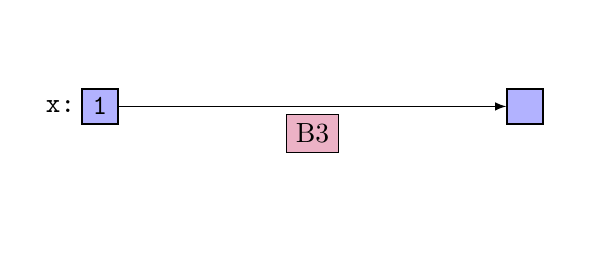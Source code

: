 \usetikzlibrary{calc,matrix,backgrounds,fit,shapes,arrows}
\begin{tikzpicture}[
  scale=1.0,
  transform shape,
  node distance=18mm
]

  \path[use as bounding box] (-8mm,-16mm) rectangle (60mm,10mm);

  \tikzstyle{memnode}=[draw,rectangle,fill=lightgray,thick,minimum height=4.5mm, minimum width=4.5mm,inner sep=1mm,node distance=18mm,font=\tt]
  \tikzstyle{memnodeblue}=[draw,rectangle,fill=blue!30,thick,minimum height=4.5mm, minimum width=4.5mm,inner sep=1mm,node distance=18mm,font=\tt]
  \tikzstyle{memnodepink}=[draw,rectangle,fill=red!30,thick,minimum height=4.5mm, minimum width=4.5mm,inner sep=1mm,node distance=18mm,font=\tt]
  \tikzstyle{memnodegreen}=[draw,rectangle,fill=green!60,thick,minimum height=4.5mm, minimum width=4.5mm,inner sep=1mm,node distance=18mm,font=\tt]

  \tikzstyle{nullnode}=[node distance=18mm,label=center:$\bot$]
  \tikzstyle{varnode}=[font=\tt]
  \tikzstyle{refnode}=[fill=lightgray!40,minimum height=4.5mm, minimum width=4.5mm,inner sep=1mm,font=\tt]

  \tikzstyle{pointer}=[draw,->,>=latex]
  \tikzstyle{ptrlab}=[above,font=\tt]
  \tikzstyle{nextptr}=[label={[label distance=0mm,font=\tt]-90:next}]
  \tikzstyle{tailptr}=[below,label={[label distance=0mm,font=\tt,very near start]90:tail}]


%  \draw[fill=green!60,rounded corners,draw,dashed] (32mm,-4mm) rectangle +(26mm,8mm);



  % nodes
  \node[memnodeblue] (x1) at (0mm,0mm) {1};
  \node[] (x2) [right of=x1] {};
  \node[] (x3) [right of=x2] {};
  \node[memnodeblue] (x4) [right of=x3] {};
%  \node[memnode] (x5) [right of=x4] {};



%  \node[nullnode] (x5null) [right of=x5] {};
%  \node (x5null) [right of=x5] {\dots};

  \node[varnode,node distance=5mm] (x) [left of=x1] {x:};

  % pointers
%  \draw[pointer] (x1)    edge node[nextptr]   {} (x2);
%  \draw[pointer] (x2)    edge node[nextptr]   {} (x3);
  \draw[pointer] (x1)    edge node[below,rectangle,draw,fill=purple!30,yshift=-1mm] (b1)  {B3} (x4);

%  \draw[pointer,bend left] (x1)    edge node[tailptr] (tailptr1)   {} (x4);
%  \draw[pointer,bend left] (x2)    edge node[tailptr] (tailptr2)  {} (x4);
%  \draw[pointer,bend left] (x3)    edge node[tailptr]   {} (x4);

%  \draw[pointer] (x4)    edge node[nextptr]   {} (x5);
%  \draw[pointer] (x5)    edge node[nextptr]   {} (x5null);

  \begin{pgfonlayer}{background}
%    \node[draw,dashed,fill=purple!30,rectangle,rounded corners,fit=(x1) (x4) (tailptr1) (b1)] (tail1) {};
  \end{pgfonlayer}

%  \node[draw,rectangle,fill=orange!30,below of=x4,yshift=5mm] (tail1box) {B2};
%  \draw[black!60] (tail1) -- (tail1box);


%  \draw[pointer] (x2)    edge node[prevptr]   {} (x1);
%  \draw[pointer] (x3)    edge node[prevptr]   {} (x2);
%  \draw[pointer] (x4)    edge node[prevptr]   {} (x3);
%  \draw[pointer] (x5)    edge node[prevptr]   {} (x4);
%  \draw[pointer] (x5null)    edge node[prevptr]   {} (x5);

\end{tikzpicture}
